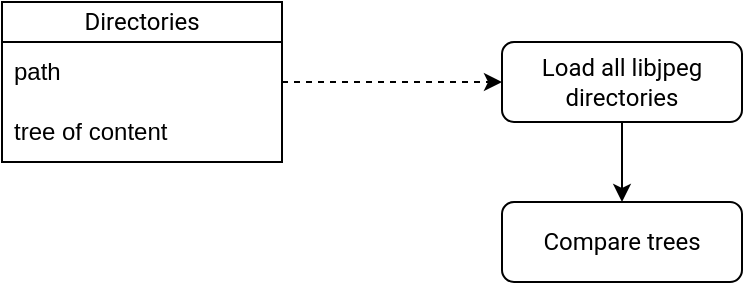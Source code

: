 <mxfile version="24.6.4" type="github">
  <diagram name="Page-1" id="9GNOP1papJ0DBAOT-mjX">
    <mxGraphModel dx="989" dy="538" grid="1" gridSize="10" guides="1" tooltips="1" connect="1" arrows="1" fold="1" page="1" pageScale="1" pageWidth="850" pageHeight="1100" math="0" shadow="0">
      <root>
        <mxCell id="0" />
        <mxCell id="1" parent="0" />
        <mxCell id="f2yBBCpayn5oFeo3ENTH-11" style="edgeStyle=orthogonalEdgeStyle;rounded=0;orthogonalLoop=1;jettySize=auto;html=1;entryX=0.5;entryY=0;entryDx=0;entryDy=0;" edge="1" parent="1" source="f2yBBCpayn5oFeo3ENTH-1" target="f2yBBCpayn5oFeo3ENTH-10">
          <mxGeometry relative="1" as="geometry" />
        </mxCell>
        <mxCell id="f2yBBCpayn5oFeo3ENTH-1" value="Load all libjpeg directories" style="rounded=1;whiteSpace=wrap;html=1;fontFamily=Roboto;fontSource=https%3A%2F%2Ffonts.googleapis.com%2Fcss%3Ffamily%3DRoboto;" vertex="1" parent="1">
          <mxGeometry x="280" y="160" width="120" height="40" as="geometry" />
        </mxCell>
        <mxCell id="f2yBBCpayn5oFeo3ENTH-9" style="edgeStyle=orthogonalEdgeStyle;rounded=0;orthogonalLoop=1;jettySize=auto;html=1;entryX=0;entryY=0.5;entryDx=0;entryDy=0;dashed=1;" edge="1" parent="1" source="f2yBBCpayn5oFeo3ENTH-2" target="f2yBBCpayn5oFeo3ENTH-1">
          <mxGeometry relative="1" as="geometry" />
        </mxCell>
        <mxCell id="f2yBBCpayn5oFeo3ENTH-2" value="Directories" style="swimlane;fontStyle=0;childLayout=stackLayout;horizontal=1;startSize=20;horizontalStack=0;resizeParent=1;resizeParentMax=0;resizeLast=0;collapsible=1;marginBottom=0;whiteSpace=wrap;html=1;fontFamily=Roboto;fontSource=https%3A%2F%2Ffonts.googleapis.com%2Fcss%3Ffamily%3DRoboto;" vertex="1" parent="1">
          <mxGeometry x="30" y="140" width="140" height="80" as="geometry" />
        </mxCell>
        <mxCell id="f2yBBCpayn5oFeo3ENTH-3" value="path" style="text;strokeColor=none;fillColor=none;align=left;verticalAlign=middle;spacingLeft=4;spacingRight=4;overflow=hidden;points=[[0,0.5],[1,0.5]];portConstraint=eastwest;rotatable=0;whiteSpace=wrap;html=1;" vertex="1" parent="f2yBBCpayn5oFeo3ENTH-2">
          <mxGeometry y="20" width="140" height="30" as="geometry" />
        </mxCell>
        <mxCell id="f2yBBCpayn5oFeo3ENTH-8" value="tree of content" style="text;strokeColor=none;fillColor=none;align=left;verticalAlign=middle;spacingLeft=4;spacingRight=4;overflow=hidden;points=[[0,0.5],[1,0.5]];portConstraint=eastwest;rotatable=0;whiteSpace=wrap;html=1;" vertex="1" parent="f2yBBCpayn5oFeo3ENTH-2">
          <mxGeometry y="50" width="140" height="30" as="geometry" />
        </mxCell>
        <mxCell id="f2yBBCpayn5oFeo3ENTH-10" value="Compare trees" style="rounded=1;whiteSpace=wrap;html=1;fontFamily=Roboto;fontSource=https%3A%2F%2Ffonts.googleapis.com%2Fcss%3Ffamily%3DRoboto;" vertex="1" parent="1">
          <mxGeometry x="280" y="240" width="120" height="40" as="geometry" />
        </mxCell>
      </root>
    </mxGraphModel>
  </diagram>
</mxfile>
